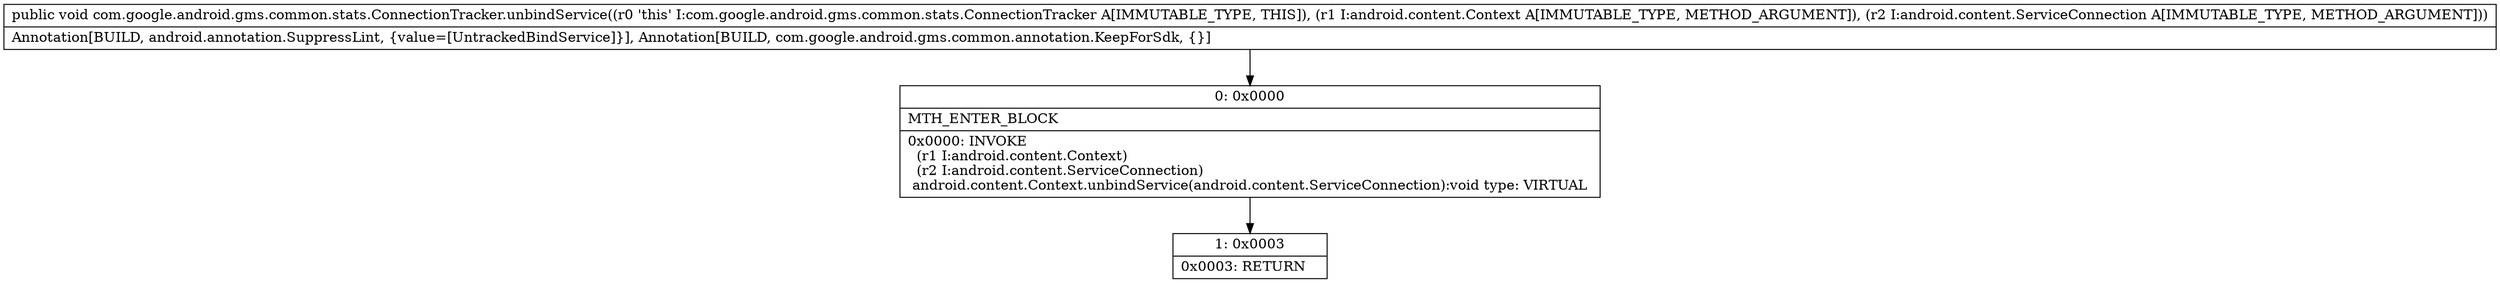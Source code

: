 digraph "CFG forcom.google.android.gms.common.stats.ConnectionTracker.unbindService(Landroid\/content\/Context;Landroid\/content\/ServiceConnection;)V" {
Node_0 [shape=record,label="{0\:\ 0x0000|MTH_ENTER_BLOCK\l|0x0000: INVOKE  \l  (r1 I:android.content.Context)\l  (r2 I:android.content.ServiceConnection)\l android.content.Context.unbindService(android.content.ServiceConnection):void type: VIRTUAL \l}"];
Node_1 [shape=record,label="{1\:\ 0x0003|0x0003: RETURN   \l}"];
MethodNode[shape=record,label="{public void com.google.android.gms.common.stats.ConnectionTracker.unbindService((r0 'this' I:com.google.android.gms.common.stats.ConnectionTracker A[IMMUTABLE_TYPE, THIS]), (r1 I:android.content.Context A[IMMUTABLE_TYPE, METHOD_ARGUMENT]), (r2 I:android.content.ServiceConnection A[IMMUTABLE_TYPE, METHOD_ARGUMENT]))  | Annotation[BUILD, android.annotation.SuppressLint, \{value=[UntrackedBindService]\}], Annotation[BUILD, com.google.android.gms.common.annotation.KeepForSdk, \{\}]\l}"];
MethodNode -> Node_0;
Node_0 -> Node_1;
}

